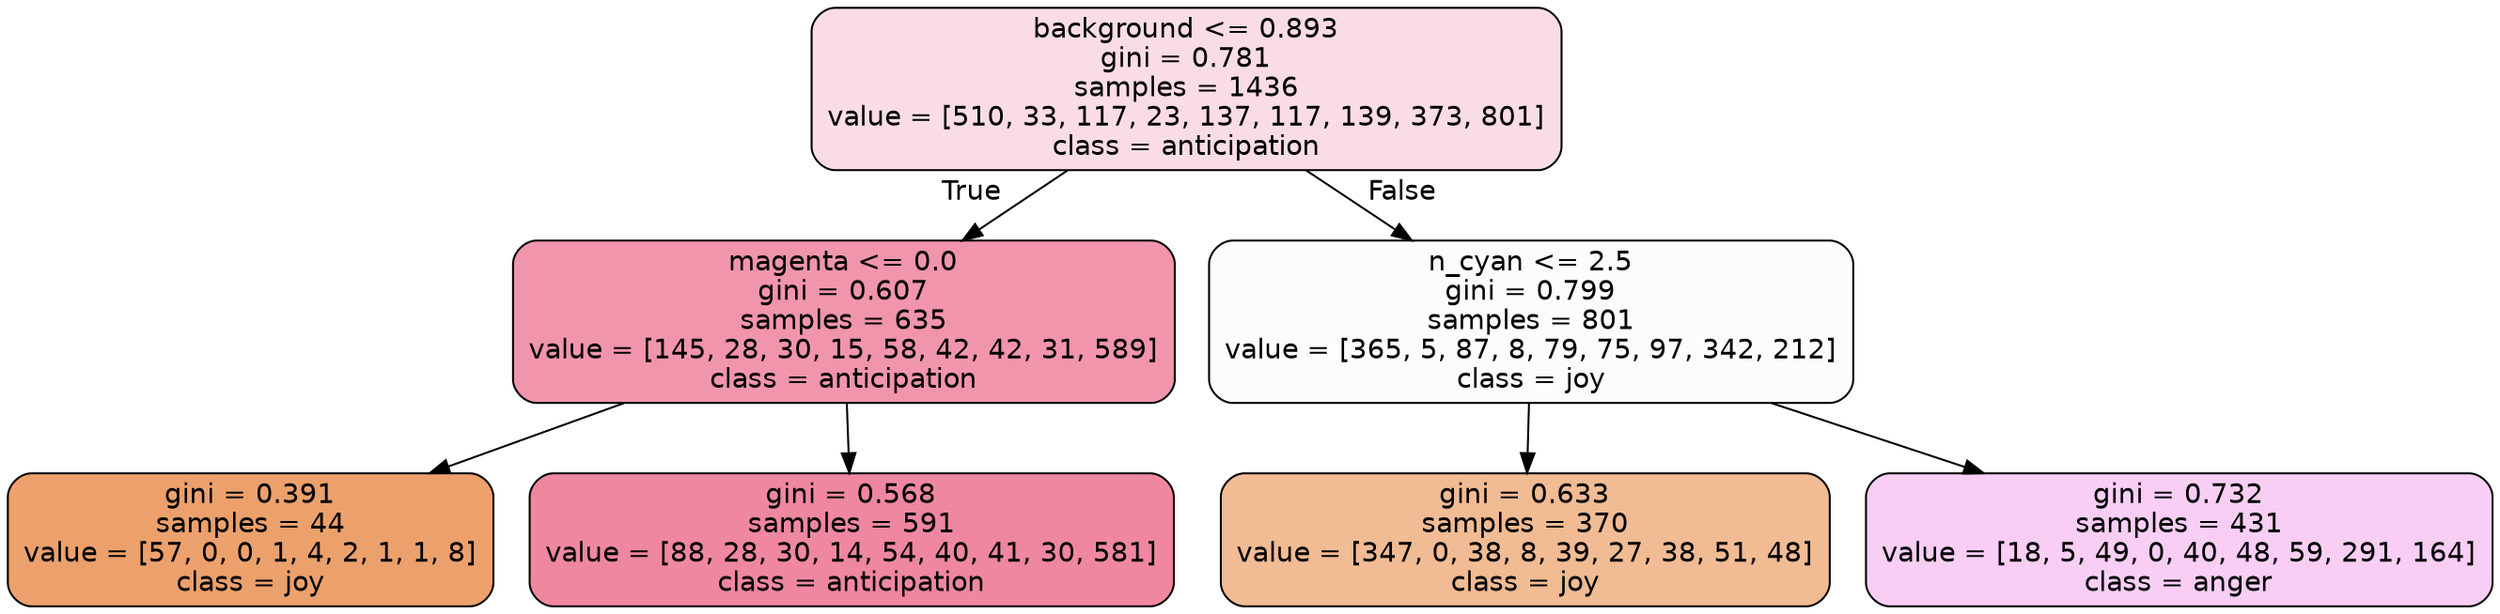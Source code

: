 digraph Tree {
node [shape=box, style="filled, rounded", color="black", fontname=helvetica] ;
edge [fontname=helvetica] ;
0 [label="background <= 0.893\ngini = 0.781\nsamples = 1436\nvalue = [510, 33, 117, 23, 137, 117, 139, 373, 801]\nclass = anticipation", fillcolor="#e539642b"] ;
1 [label="magenta <= 0.0\ngini = 0.607\nsamples = 635\nvalue = [145, 28, 30, 15, 58, 42, 42, 31, 589]\nclass = anticipation", fillcolor="#e5396488"] ;
0 -> 1 [labeldistance=2.5, labelangle=45, headlabel="True"] ;
2 [label="gini = 0.391\nsamples = 44\nvalue = [57, 0, 0, 1, 4, 2, 1, 1, 8]\nclass = joy", fillcolor="#e58139bd"] ;
1 -> 2 ;
3 [label="gini = 0.568\nsamples = 591\nvalue = [88, 28, 30, 14, 54, 40, 41, 30, 581]\nclass = anticipation", fillcolor="#e539649a"] ;
1 -> 3 ;
4 [label="n_cyan <= 2.5\ngini = 0.799\nsamples = 801\nvalue = [365, 5, 87, 8, 79, 75, 97, 342, 212]\nclass = joy", fillcolor="#e5813906"] ;
0 -> 4 [labeldistance=2.5, labelangle=-45, headlabel="False"] ;
5 [label="gini = 0.633\nsamples = 370\nvalue = [347, 0, 38, 8, 39, 27, 38, 51, 48]\nclass = joy", fillcolor="#e581398a"] ;
4 -> 5 ;
6 [label="gini = 0.732\nsamples = 431\nvalue = [18, 5, 49, 0, 40, 48, 59, 291, 164]\nclass = anger", fillcolor="#e539d73f"] ;
4 -> 6 ;
}